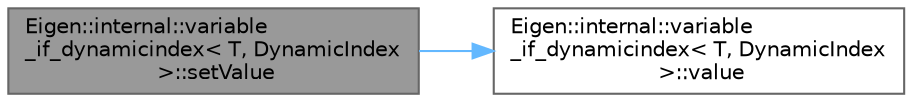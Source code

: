 digraph "Eigen::internal::variable_if_dynamicindex&lt; T, DynamicIndex &gt;::setValue"
{
 // LATEX_PDF_SIZE
  bgcolor="transparent";
  edge [fontname=Helvetica,fontsize=10,labelfontname=Helvetica,labelfontsize=10];
  node [fontname=Helvetica,fontsize=10,shape=box,height=0.2,width=0.4];
  rankdir="LR";
  Node1 [id="Node000001",label="Eigen::internal::variable\l_if_dynamicindex\< T, DynamicIndex\l \>::setValue",height=0.2,width=0.4,color="gray40", fillcolor="grey60", style="filled", fontcolor="black",tooltip=" "];
  Node1 -> Node2 [id="edge1_Node000001_Node000002",color="steelblue1",style="solid",tooltip=" "];
  Node2 [id="Node000002",label="Eigen::internal::variable\l_if_dynamicindex\< T, DynamicIndex\l \>::value",height=0.2,width=0.4,color="grey40", fillcolor="white", style="filled",URL="$class_eigen_1_1internal_1_1variable__if__dynamicindex_3_01_t_00_01_dynamic_index_01_4.html#a355b9b89ad0e85e71e392a015c9e9fca",tooltip=" "];
}
